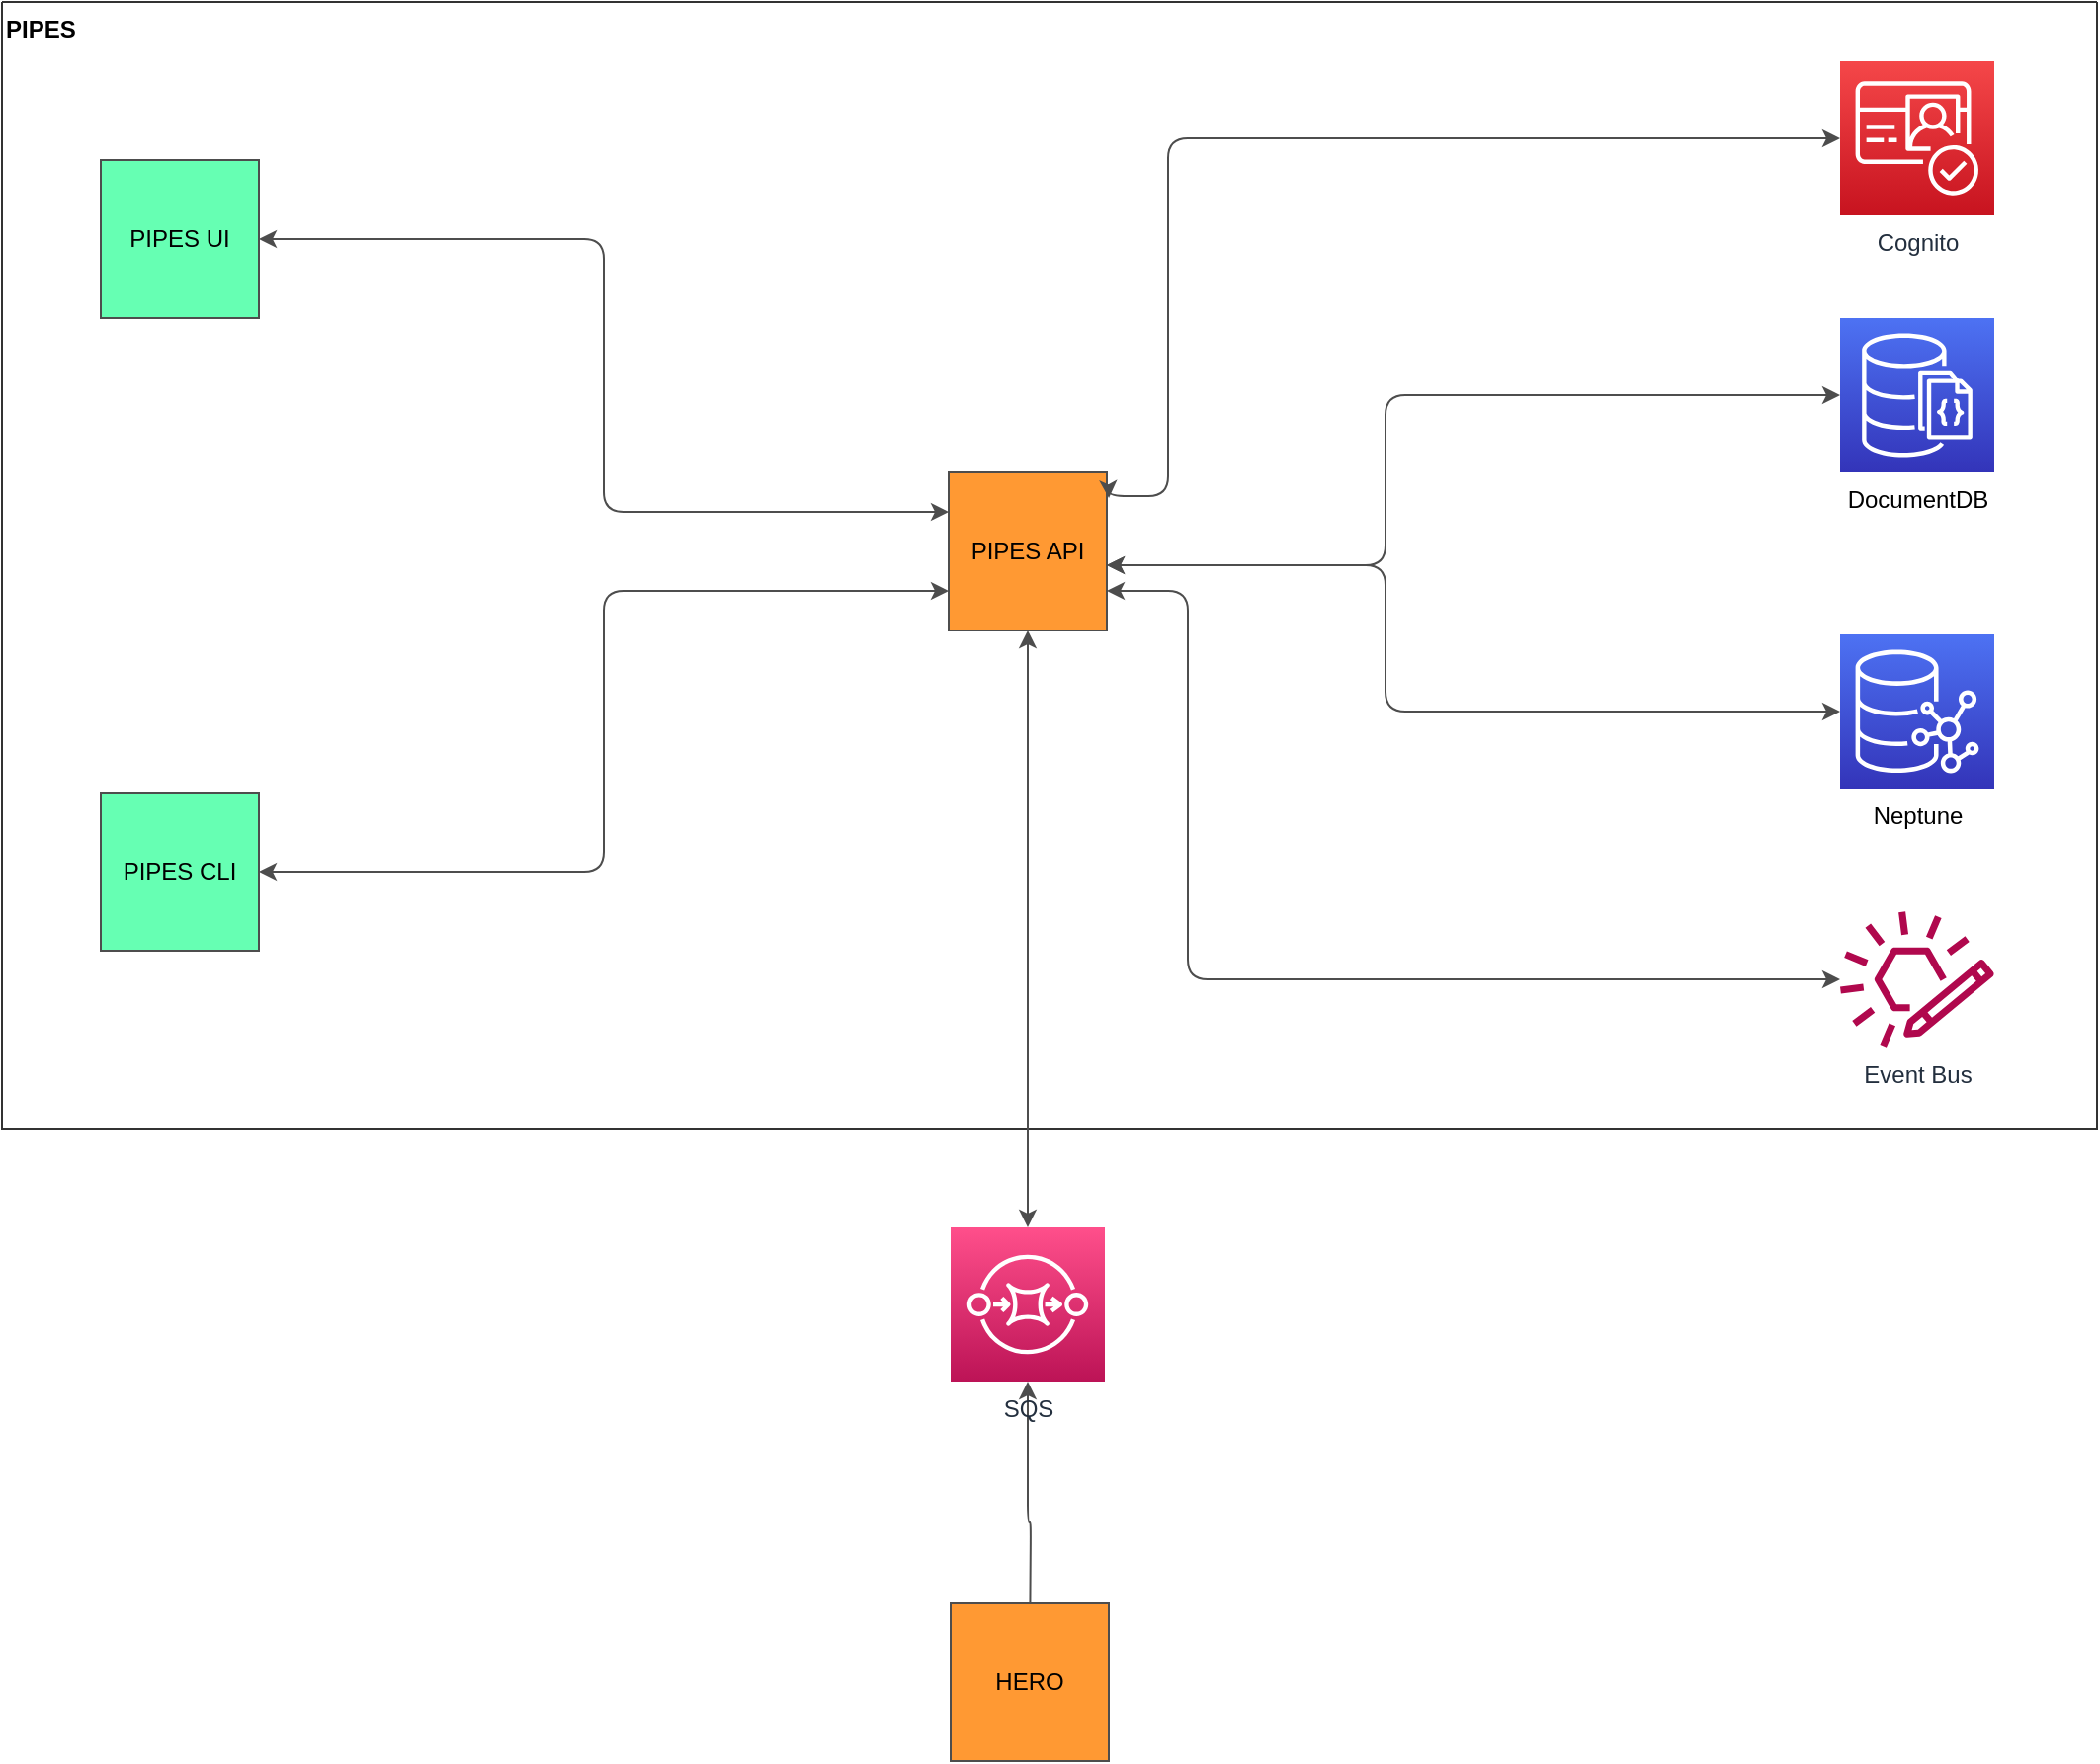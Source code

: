<mxfile>
    <diagram id="yZzVsVP_phvTkR0zWyWX" name="Page-1">
        <mxGraphModel dx="1594" dy="826" grid="1" gridSize="10" guides="1" tooltips="1" connect="1" arrows="1" fold="1" page="0" pageScale="1" pageWidth="850" pageHeight="1100" background="#ffffff" math="0" shadow="0">
            <root>
                <mxCell id="0"/>
                <mxCell id="1" parent="0"/>
                <mxCell id="4" value="DocumentDB" style="sketch=0;points=[[0,0,0],[0.25,0,0],[0.5,0,0],[0.75,0,0],[1,0,0],[0,1,0],[0.25,1,0],[0.5,1,0],[0.75,1,0],[1,1,0],[0,0.25,0],[0,0.5,0],[0,0.75,0],[1,0.25,0],[1,0.5,0],[1,0.75,0]];outlineConnect=0;fontColor=#000000;gradientColor=#4D72F3;gradientDirection=north;fillColor=#3334B9;strokeColor=#ffffff;dashed=0;verticalLabelPosition=bottom;verticalAlign=top;align=center;html=1;fontSize=12;fontStyle=0;aspect=fixed;shape=mxgraph.aws4.resourceIcon;resIcon=mxgraph.aws4.documentdb_with_mongodb_compatibility;" vertex="1" parent="1">
                    <mxGeometry x="660" y="250" width="78" height="78" as="geometry"/>
                </mxCell>
                <mxCell id="6" value="Neptune" style="sketch=0;points=[[0,0,0],[0.25,0,0],[0.5,0,0],[0.75,0,0],[1,0,0],[0,1,0],[0.25,1,0],[0.5,1,0],[0.75,1,0],[1,1,0],[0,0.25,0],[0,0.5,0],[0,0.75,0],[1,0.25,0],[1,0.5,0],[1,0.75,0]];outlineConnect=0;fontColor=#000000;gradientColor=#4D72F3;gradientDirection=north;fillColor=#3334B9;strokeColor=#ffffff;dashed=0;verticalLabelPosition=bottom;verticalAlign=top;align=center;html=1;fontSize=12;fontStyle=0;aspect=fixed;shape=mxgraph.aws4.resourceIcon;resIcon=mxgraph.aws4.neptune;" vertex="1" parent="1">
                    <mxGeometry x="660" y="410" width="78" height="78" as="geometry"/>
                </mxCell>
                <mxCell id="8" value="PIPES" style="swimlane;startSize=0;fontColor=#000000;align=left;labelPosition=center;verticalLabelPosition=middle;verticalAlign=top;strokeColor=#333333;" vertex="1" parent="1">
                    <mxGeometry x="-270" y="90" width="1060" height="570" as="geometry"/>
                </mxCell>
                <mxCell id="10" value="PIPES API" style="whiteSpace=wrap;html=1;aspect=fixed;strokeColor=#4D4D4D;fontColor=#000000;fillColor=#FF9933;" vertex="1" parent="8">
                    <mxGeometry x="479" y="238" width="80" height="80" as="geometry"/>
                </mxCell>
                <mxCell id="14" style="edgeStyle=orthogonalEdgeStyle;html=1;strokeColor=#4D4D4D;fontColor=#000000;startArrow=classic;startFill=1;entryX=0;entryY=0.25;entryDx=0;entryDy=0;" edge="1" parent="8" source="13" target="10">
                    <mxGeometry relative="1" as="geometry"/>
                </mxCell>
                <mxCell id="13" value="PIPES UI" style="whiteSpace=wrap;html=1;aspect=fixed;strokeColor=#4D4D4D;fontColor=#000000;fillColor=#66FFB3;" vertex="1" parent="8">
                    <mxGeometry x="50" y="80" width="80" height="80" as="geometry"/>
                </mxCell>
                <mxCell id="16" style="edgeStyle=orthogonalEdgeStyle;html=1;entryX=0;entryY=0.75;entryDx=0;entryDy=0;strokeColor=#4D4D4D;fontColor=#000000;startArrow=classic;startFill=1;" edge="1" parent="8" source="15" target="10">
                    <mxGeometry relative="1" as="geometry"/>
                </mxCell>
                <mxCell id="15" value="PIPES CLI" style="whiteSpace=wrap;html=1;aspect=fixed;strokeColor=#4D4D4D;fontColor=#000000;fillColor=#66FFB3;" vertex="1" parent="8">
                    <mxGeometry x="50" y="400" width="80" height="80" as="geometry"/>
                </mxCell>
                <mxCell id="29" style="edgeStyle=orthogonalEdgeStyle;html=1;entryX=1;entryY=0.75;entryDx=0;entryDy=0;strokeColor=#4D4D4D;fontColor=#000000;startArrow=classic;startFill=1;" edge="1" parent="8" source="28" target="10">
                    <mxGeometry relative="1" as="geometry">
                        <Array as="points">
                            <mxPoint x="600" y="495"/>
                            <mxPoint x="600" y="298"/>
                        </Array>
                    </mxGeometry>
                </mxCell>
                <mxCell id="28" value="Event Bus" style="sketch=0;outlineConnect=0;fontColor=#232F3E;gradientColor=none;fillColor=#B0084D;strokeColor=none;dashed=0;verticalLabelPosition=bottom;verticalAlign=top;align=center;html=1;fontSize=12;fontStyle=0;aspect=fixed;pointerEvents=1;shape=mxgraph.aws4.eventbridge_custom_event_bus_resource;" vertex="1" parent="8">
                    <mxGeometry x="930" y="460" width="78" height="69" as="geometry"/>
                </mxCell>
                <mxCell id="11" style="edgeStyle=orthogonalEdgeStyle;html=1;entryX=0;entryY=0.5;entryDx=0;entryDy=0;entryPerimeter=0;fontColor=#000000;strokeColor=#4D4D4D;startArrow=classic;startFill=1;" edge="1" parent="1" source="10" target="4">
                    <mxGeometry relative="1" as="geometry">
                        <Array as="points">
                            <mxPoint x="430" y="375"/>
                            <mxPoint x="430" y="289"/>
                        </Array>
                    </mxGeometry>
                </mxCell>
                <mxCell id="12" style="edgeStyle=orthogonalEdgeStyle;html=1;strokeColor=#4D4D4D;fontColor=#000000;startArrow=classic;startFill=1;" edge="1" parent="1" source="10" target="6">
                    <mxGeometry relative="1" as="geometry">
                        <Array as="points">
                            <mxPoint x="430" y="375"/>
                            <mxPoint x="430" y="449"/>
                        </Array>
                    </mxGeometry>
                </mxCell>
                <mxCell id="18" style="edgeStyle=orthogonalEdgeStyle;html=1;entryX=1.013;entryY=0.163;entryDx=0;entryDy=0;entryPerimeter=0;strokeColor=#4D4D4D;fontColor=#000000;startArrow=classic;startFill=1;" edge="1" parent="1" source="17" target="10">
                    <mxGeometry relative="1" as="geometry">
                        <Array as="points">
                            <mxPoint x="320" y="159"/>
                            <mxPoint x="320" y="340"/>
                        </Array>
                    </mxGeometry>
                </mxCell>
                <mxCell id="17" value="Cognito" style="sketch=0;points=[[0,0,0],[0.25,0,0],[0.5,0,0],[0.75,0,0],[1,0,0],[0,1,0],[0.25,1,0],[0.5,1,0],[0.75,1,0],[1,1,0],[0,0.25,0],[0,0.5,0],[0,0.75,0],[1,0.25,0],[1,0.5,0],[1,0.75,0]];outlineConnect=0;fontColor=#232F3E;gradientColor=#F54749;gradientDirection=north;fillColor=#C7131F;strokeColor=#ffffff;dashed=0;verticalLabelPosition=bottom;verticalAlign=top;align=center;html=1;fontSize=12;fontStyle=0;aspect=fixed;shape=mxgraph.aws4.resourceIcon;resIcon=mxgraph.aws4.cognito;" vertex="1" parent="1">
                    <mxGeometry x="660" y="120" width="78" height="78" as="geometry"/>
                </mxCell>
                <mxCell id="27" style="edgeStyle=orthogonalEdgeStyle;html=1;strokeColor=#4D4D4D;fontColor=#000000;startArrow=classic;startFill=1;" edge="1" parent="1" source="25">
                    <mxGeometry relative="1" as="geometry">
                        <mxPoint x="250" y="930" as="targetPoint"/>
                    </mxGeometry>
                </mxCell>
                <mxCell id="25" value="SQS" style="sketch=0;points=[[0,0,0],[0.25,0,0],[0.5,0,0],[0.75,0,0],[1,0,0],[0,1,0],[0.25,1,0],[0.5,1,0],[0.75,1,0],[1,1,0],[0,0.25,0],[0,0.5,0],[0,0.75,0],[1,0.25,0],[1,0.5,0],[1,0.75,0]];outlineConnect=0;fontColor=#232F3E;gradientColor=#FF4F8B;gradientDirection=north;fillColor=#BC1356;strokeColor=#ffffff;dashed=0;verticalLabelPosition=bottom;verticalAlign=top;align=center;html=1;fontSize=12;fontStyle=0;aspect=fixed;shape=mxgraph.aws4.resourceIcon;resIcon=mxgraph.aws4.sqs;" vertex="1" parent="1">
                    <mxGeometry x="210" y="710" width="78" height="78" as="geometry"/>
                </mxCell>
                <mxCell id="31" style="edgeStyle=orthogonalEdgeStyle;html=1;strokeColor=#4D4D4D;fontColor=#000000;startArrow=classic;startFill=1;" edge="1" parent="1" source="10" target="25">
                    <mxGeometry relative="1" as="geometry"/>
                </mxCell>
                <mxCell id="32" value="HERO" style="whiteSpace=wrap;html=1;aspect=fixed;strokeColor=#4D4D4D;fontColor=#000000;fillColor=#FF9933;" vertex="1" parent="1">
                    <mxGeometry x="210" y="900" width="80" height="80" as="geometry"/>
                </mxCell>
            </root>
        </mxGraphModel>
    </diagram>
</mxfile>
